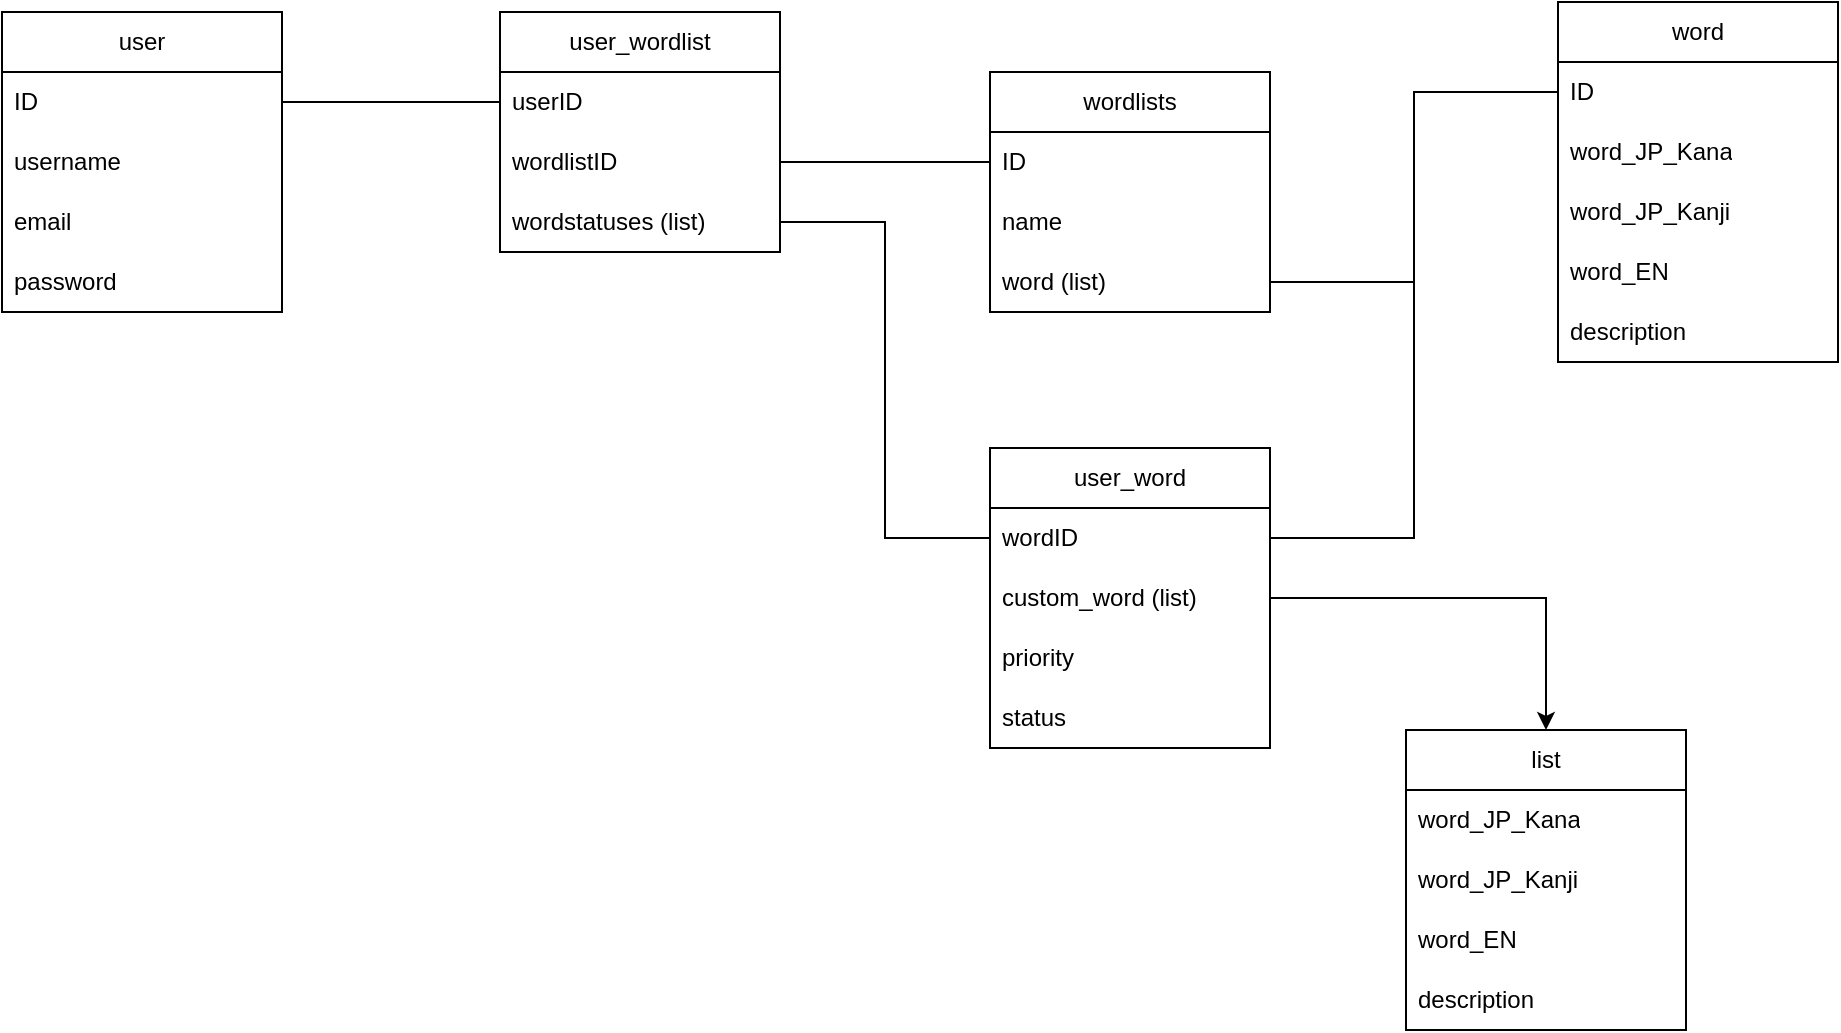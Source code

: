 <mxfile version="23.0.2" type="device">
  <diagram id="R2lEEEUBdFMjLlhIrx00" name="Page-1">
    <mxGraphModel dx="2035" dy="687" grid="0" gridSize="10" guides="1" tooltips="1" connect="1" arrows="1" fold="1" page="1" pageScale="1" pageWidth="850" pageHeight="1100" math="0" shadow="0" extFonts="Permanent Marker^https://fonts.googleapis.com/css?family=Permanent+Marker">
      <root>
        <mxCell id="0" />
        <mxCell id="1" parent="0" />
        <mxCell id="p9LBS6rVToX0gYhc2rNi-1" value="user" style="swimlane;fontStyle=0;childLayout=stackLayout;horizontal=1;startSize=30;horizontalStack=0;resizeParent=1;resizeParentMax=0;resizeLast=0;collapsible=1;marginBottom=0;whiteSpace=wrap;html=1;" vertex="1" parent="1">
          <mxGeometry x="-729" y="278" width="140" height="150" as="geometry" />
        </mxCell>
        <mxCell id="p9LBS6rVToX0gYhc2rNi-2" value="ID" style="text;strokeColor=none;fillColor=none;align=left;verticalAlign=middle;spacingLeft=4;spacingRight=4;overflow=hidden;points=[[0,0.5],[1,0.5]];portConstraint=eastwest;rotatable=0;whiteSpace=wrap;html=1;" vertex="1" parent="p9LBS6rVToX0gYhc2rNi-1">
          <mxGeometry y="30" width="140" height="30" as="geometry" />
        </mxCell>
        <mxCell id="p9LBS6rVToX0gYhc2rNi-3" value="username" style="text;strokeColor=none;fillColor=none;align=left;verticalAlign=middle;spacingLeft=4;spacingRight=4;overflow=hidden;points=[[0,0.5],[1,0.5]];portConstraint=eastwest;rotatable=0;whiteSpace=wrap;html=1;" vertex="1" parent="p9LBS6rVToX0gYhc2rNi-1">
          <mxGeometry y="60" width="140" height="30" as="geometry" />
        </mxCell>
        <mxCell id="p9LBS6rVToX0gYhc2rNi-4" value="email" style="text;strokeColor=none;fillColor=none;align=left;verticalAlign=middle;spacingLeft=4;spacingRight=4;overflow=hidden;points=[[0,0.5],[1,0.5]];portConstraint=eastwest;rotatable=0;whiteSpace=wrap;html=1;" vertex="1" parent="p9LBS6rVToX0gYhc2rNi-1">
          <mxGeometry y="90" width="140" height="30" as="geometry" />
        </mxCell>
        <mxCell id="p9LBS6rVToX0gYhc2rNi-5" value="password" style="text;strokeColor=none;fillColor=none;align=left;verticalAlign=middle;spacingLeft=4;spacingRight=4;overflow=hidden;points=[[0,0.5],[1,0.5]];portConstraint=eastwest;rotatable=0;whiteSpace=wrap;html=1;" vertex="1" parent="p9LBS6rVToX0gYhc2rNi-1">
          <mxGeometry y="120" width="140" height="30" as="geometry" />
        </mxCell>
        <mxCell id="p9LBS6rVToX0gYhc2rNi-6" value="wordlists" style="swimlane;fontStyle=0;childLayout=stackLayout;horizontal=1;startSize=30;horizontalStack=0;resizeParent=1;resizeParentMax=0;resizeLast=0;collapsible=1;marginBottom=0;whiteSpace=wrap;html=1;" vertex="1" parent="1">
          <mxGeometry x="-235" y="308" width="140" height="120" as="geometry" />
        </mxCell>
        <mxCell id="p9LBS6rVToX0gYhc2rNi-7" value="ID" style="text;strokeColor=none;fillColor=none;align=left;verticalAlign=middle;spacingLeft=4;spacingRight=4;overflow=hidden;points=[[0,0.5],[1,0.5]];portConstraint=eastwest;rotatable=0;whiteSpace=wrap;html=1;" vertex="1" parent="p9LBS6rVToX0gYhc2rNi-6">
          <mxGeometry y="30" width="140" height="30" as="geometry" />
        </mxCell>
        <mxCell id="p9LBS6rVToX0gYhc2rNi-23" value="name" style="text;strokeColor=none;fillColor=none;align=left;verticalAlign=middle;spacingLeft=4;spacingRight=4;overflow=hidden;points=[[0,0.5],[1,0.5]];portConstraint=eastwest;rotatable=0;whiteSpace=wrap;html=1;" vertex="1" parent="p9LBS6rVToX0gYhc2rNi-6">
          <mxGeometry y="60" width="140" height="30" as="geometry" />
        </mxCell>
        <mxCell id="p9LBS6rVToX0gYhc2rNi-38" value="word (list)" style="text;strokeColor=none;fillColor=none;align=left;verticalAlign=middle;spacingLeft=4;spacingRight=4;overflow=hidden;points=[[0,0.5],[1,0.5]];portConstraint=eastwest;rotatable=0;whiteSpace=wrap;html=1;" vertex="1" parent="p9LBS6rVToX0gYhc2rNi-6">
          <mxGeometry y="90" width="140" height="30" as="geometry" />
        </mxCell>
        <mxCell id="p9LBS6rVToX0gYhc2rNi-11" value="user_wordlist" style="swimlane;fontStyle=0;childLayout=stackLayout;horizontal=1;startSize=30;horizontalStack=0;resizeParent=1;resizeParentMax=0;resizeLast=0;collapsible=1;marginBottom=0;whiteSpace=wrap;html=1;" vertex="1" parent="1">
          <mxGeometry x="-480" y="278" width="140" height="120" as="geometry" />
        </mxCell>
        <mxCell id="p9LBS6rVToX0gYhc2rNi-12" value="userID" style="text;strokeColor=none;fillColor=none;align=left;verticalAlign=middle;spacingLeft=4;spacingRight=4;overflow=hidden;points=[[0,0.5],[1,0.5]];portConstraint=eastwest;rotatable=0;whiteSpace=wrap;html=1;" vertex="1" parent="p9LBS6rVToX0gYhc2rNi-11">
          <mxGeometry y="30" width="140" height="30" as="geometry" />
        </mxCell>
        <mxCell id="p9LBS6rVToX0gYhc2rNi-13" value="wordlistID" style="text;strokeColor=none;fillColor=none;align=left;verticalAlign=middle;spacingLeft=4;spacingRight=4;overflow=hidden;points=[[0,0.5],[1,0.5]];portConstraint=eastwest;rotatable=0;whiteSpace=wrap;html=1;" vertex="1" parent="p9LBS6rVToX0gYhc2rNi-11">
          <mxGeometry y="60" width="140" height="30" as="geometry" />
        </mxCell>
        <mxCell id="p9LBS6rVToX0gYhc2rNi-21" value="wordstatuses (list)" style="text;strokeColor=none;fillColor=none;align=left;verticalAlign=middle;spacingLeft=4;spacingRight=4;overflow=hidden;points=[[0,0.5],[1,0.5]];portConstraint=eastwest;rotatable=0;whiteSpace=wrap;html=1;" vertex="1" parent="p9LBS6rVToX0gYhc2rNi-11">
          <mxGeometry y="90" width="140" height="30" as="geometry" />
        </mxCell>
        <mxCell id="p9LBS6rVToX0gYhc2rNi-24" value="word" style="swimlane;fontStyle=0;childLayout=stackLayout;horizontal=1;startSize=30;horizontalStack=0;resizeParent=1;resizeParentMax=0;resizeLast=0;collapsible=1;marginBottom=0;whiteSpace=wrap;html=1;" vertex="1" parent="1">
          <mxGeometry x="49" y="273" width="140" height="180" as="geometry" />
        </mxCell>
        <mxCell id="p9LBS6rVToX0gYhc2rNi-25" value="ID" style="text;strokeColor=none;fillColor=none;align=left;verticalAlign=middle;spacingLeft=4;spacingRight=4;overflow=hidden;points=[[0,0.5],[1,0.5]];portConstraint=eastwest;rotatable=0;whiteSpace=wrap;html=1;" vertex="1" parent="p9LBS6rVToX0gYhc2rNi-24">
          <mxGeometry y="30" width="140" height="30" as="geometry" />
        </mxCell>
        <mxCell id="p9LBS6rVToX0gYhc2rNi-27" value="word_JP_Kana" style="text;strokeColor=none;fillColor=none;align=left;verticalAlign=middle;spacingLeft=4;spacingRight=4;overflow=hidden;points=[[0,0.5],[1,0.5]];portConstraint=eastwest;rotatable=0;whiteSpace=wrap;html=1;" vertex="1" parent="p9LBS6rVToX0gYhc2rNi-24">
          <mxGeometry y="60" width="140" height="30" as="geometry" />
        </mxCell>
        <mxCell id="p9LBS6rVToX0gYhc2rNi-28" value="word_JP_Kanji" style="text;strokeColor=none;fillColor=none;align=left;verticalAlign=middle;spacingLeft=4;spacingRight=4;overflow=hidden;points=[[0,0.5],[1,0.5]];portConstraint=eastwest;rotatable=0;whiteSpace=wrap;html=1;" vertex="1" parent="p9LBS6rVToX0gYhc2rNi-24">
          <mxGeometry y="90" width="140" height="30" as="geometry" />
        </mxCell>
        <mxCell id="p9LBS6rVToX0gYhc2rNi-29" value="word_EN" style="text;strokeColor=none;fillColor=none;align=left;verticalAlign=middle;spacingLeft=4;spacingRight=4;overflow=hidden;points=[[0,0.5],[1,0.5]];portConstraint=eastwest;rotatable=0;whiteSpace=wrap;html=1;" vertex="1" parent="p9LBS6rVToX0gYhc2rNi-24">
          <mxGeometry y="120" width="140" height="30" as="geometry" />
        </mxCell>
        <mxCell id="p9LBS6rVToX0gYhc2rNi-30" value="description" style="text;strokeColor=none;fillColor=none;align=left;verticalAlign=middle;spacingLeft=4;spacingRight=4;overflow=hidden;points=[[0,0.5],[1,0.5]];portConstraint=eastwest;rotatable=0;whiteSpace=wrap;html=1;" vertex="1" parent="p9LBS6rVToX0gYhc2rNi-24">
          <mxGeometry y="150" width="140" height="30" as="geometry" />
        </mxCell>
        <mxCell id="p9LBS6rVToX0gYhc2rNi-51" style="edgeStyle=orthogonalEdgeStyle;rounded=0;orthogonalLoop=1;jettySize=auto;html=1;endArrow=none;endFill=0;" edge="1" parent="1" source="p9LBS6rVToX0gYhc2rNi-2" target="p9LBS6rVToX0gYhc2rNi-12">
          <mxGeometry relative="1" as="geometry" />
        </mxCell>
        <mxCell id="p9LBS6rVToX0gYhc2rNi-52" style="edgeStyle=orthogonalEdgeStyle;rounded=0;orthogonalLoop=1;jettySize=auto;html=1;endArrow=none;endFill=0;" edge="1" parent="1" source="p9LBS6rVToX0gYhc2rNi-7" target="p9LBS6rVToX0gYhc2rNi-13">
          <mxGeometry relative="1" as="geometry" />
        </mxCell>
        <mxCell id="p9LBS6rVToX0gYhc2rNi-53" style="edgeStyle=orthogonalEdgeStyle;rounded=0;orthogonalLoop=1;jettySize=auto;html=1;endArrow=none;endFill=0;" edge="1" parent="1" source="p9LBS6rVToX0gYhc2rNi-25" target="p9LBS6rVToX0gYhc2rNi-38">
          <mxGeometry relative="1" as="geometry" />
        </mxCell>
        <mxCell id="p9LBS6rVToX0gYhc2rNi-55" value="user_word" style="swimlane;fontStyle=0;childLayout=stackLayout;horizontal=1;startSize=30;horizontalStack=0;resizeParent=1;resizeParentMax=0;resizeLast=0;collapsible=1;marginBottom=0;whiteSpace=wrap;html=1;" vertex="1" parent="1">
          <mxGeometry x="-235" y="496" width="140" height="150" as="geometry" />
        </mxCell>
        <mxCell id="p9LBS6rVToX0gYhc2rNi-56" value="wordID" style="text;strokeColor=none;fillColor=none;align=left;verticalAlign=middle;spacingLeft=4;spacingRight=4;overflow=hidden;points=[[0,0.5],[1,0.5]];portConstraint=eastwest;rotatable=0;whiteSpace=wrap;html=1;" vertex="1" parent="p9LBS6rVToX0gYhc2rNi-55">
          <mxGeometry y="30" width="140" height="30" as="geometry" />
        </mxCell>
        <mxCell id="p9LBS6rVToX0gYhc2rNi-88" value="custom_word (list)" style="text;strokeColor=none;fillColor=none;align=left;verticalAlign=middle;spacingLeft=4;spacingRight=4;overflow=hidden;points=[[0,0.5],[1,0.5]];portConstraint=eastwest;rotatable=0;whiteSpace=wrap;html=1;" vertex="1" parent="p9LBS6rVToX0gYhc2rNi-55">
          <mxGeometry y="60" width="140" height="30" as="geometry" />
        </mxCell>
        <mxCell id="p9LBS6rVToX0gYhc2rNi-60" value="priority" style="text;strokeColor=none;fillColor=none;align=left;verticalAlign=middle;spacingLeft=4;spacingRight=4;overflow=hidden;points=[[0,0.5],[1,0.5]];portConstraint=eastwest;rotatable=0;whiteSpace=wrap;html=1;" vertex="1" parent="p9LBS6rVToX0gYhc2rNi-55">
          <mxGeometry y="90" width="140" height="30" as="geometry" />
        </mxCell>
        <mxCell id="p9LBS6rVToX0gYhc2rNi-62" value="status" style="text;strokeColor=none;fillColor=none;align=left;verticalAlign=middle;spacingLeft=4;spacingRight=4;overflow=hidden;points=[[0,0.5],[1,0.5]];portConstraint=eastwest;rotatable=0;whiteSpace=wrap;html=1;" vertex="1" parent="p9LBS6rVToX0gYhc2rNi-55">
          <mxGeometry y="120" width="140" height="30" as="geometry" />
        </mxCell>
        <mxCell id="p9LBS6rVToX0gYhc2rNi-63" style="edgeStyle=orthogonalEdgeStyle;rounded=0;orthogonalLoop=1;jettySize=auto;html=1;endArrow=none;endFill=0;" edge="1" parent="1" source="p9LBS6rVToX0gYhc2rNi-25" target="p9LBS6rVToX0gYhc2rNi-56">
          <mxGeometry relative="1" as="geometry" />
        </mxCell>
        <mxCell id="p9LBS6rVToX0gYhc2rNi-64" style="edgeStyle=orthogonalEdgeStyle;rounded=0;orthogonalLoop=1;jettySize=auto;html=1;endArrow=none;endFill=0;" edge="1" parent="1" source="p9LBS6rVToX0gYhc2rNi-21" target="p9LBS6rVToX0gYhc2rNi-56">
          <mxGeometry relative="1" as="geometry" />
        </mxCell>
        <mxCell id="p9LBS6rVToX0gYhc2rNi-89" value="list" style="swimlane;fontStyle=0;childLayout=stackLayout;horizontal=1;startSize=30;horizontalStack=0;resizeParent=1;resizeParentMax=0;resizeLast=0;collapsible=1;marginBottom=0;whiteSpace=wrap;html=1;" vertex="1" parent="1">
          <mxGeometry x="-27" y="637" width="140" height="150" as="geometry" />
        </mxCell>
        <mxCell id="p9LBS6rVToX0gYhc2rNi-94" value="word_JP_Kana" style="text;strokeColor=none;fillColor=none;align=left;verticalAlign=middle;spacingLeft=4;spacingRight=4;overflow=hidden;points=[[0,0.5],[1,0.5]];portConstraint=eastwest;rotatable=0;whiteSpace=wrap;html=1;" vertex="1" parent="p9LBS6rVToX0gYhc2rNi-89">
          <mxGeometry y="30" width="140" height="30" as="geometry" />
        </mxCell>
        <mxCell id="p9LBS6rVToX0gYhc2rNi-95" value="word_JP_Kanji" style="text;strokeColor=none;fillColor=none;align=left;verticalAlign=middle;spacingLeft=4;spacingRight=4;overflow=hidden;points=[[0,0.5],[1,0.5]];portConstraint=eastwest;rotatable=0;whiteSpace=wrap;html=1;" vertex="1" parent="p9LBS6rVToX0gYhc2rNi-89">
          <mxGeometry y="60" width="140" height="30" as="geometry" />
        </mxCell>
        <mxCell id="p9LBS6rVToX0gYhc2rNi-96" value="word_EN" style="text;strokeColor=none;fillColor=none;align=left;verticalAlign=middle;spacingLeft=4;spacingRight=4;overflow=hidden;points=[[0,0.5],[1,0.5]];portConstraint=eastwest;rotatable=0;whiteSpace=wrap;html=1;" vertex="1" parent="p9LBS6rVToX0gYhc2rNi-89">
          <mxGeometry y="90" width="140" height="30" as="geometry" />
        </mxCell>
        <mxCell id="p9LBS6rVToX0gYhc2rNi-97" value="description" style="text;strokeColor=none;fillColor=none;align=left;verticalAlign=middle;spacingLeft=4;spacingRight=4;overflow=hidden;points=[[0,0.5],[1,0.5]];portConstraint=eastwest;rotatable=0;whiteSpace=wrap;html=1;" vertex="1" parent="p9LBS6rVToX0gYhc2rNi-89">
          <mxGeometry y="120" width="140" height="30" as="geometry" />
        </mxCell>
        <mxCell id="p9LBS6rVToX0gYhc2rNi-98" style="edgeStyle=orthogonalEdgeStyle;rounded=0;orthogonalLoop=1;jettySize=auto;html=1;" edge="1" parent="1" source="p9LBS6rVToX0gYhc2rNi-88" target="p9LBS6rVToX0gYhc2rNi-89">
          <mxGeometry relative="1" as="geometry" />
        </mxCell>
      </root>
    </mxGraphModel>
  </diagram>
</mxfile>
